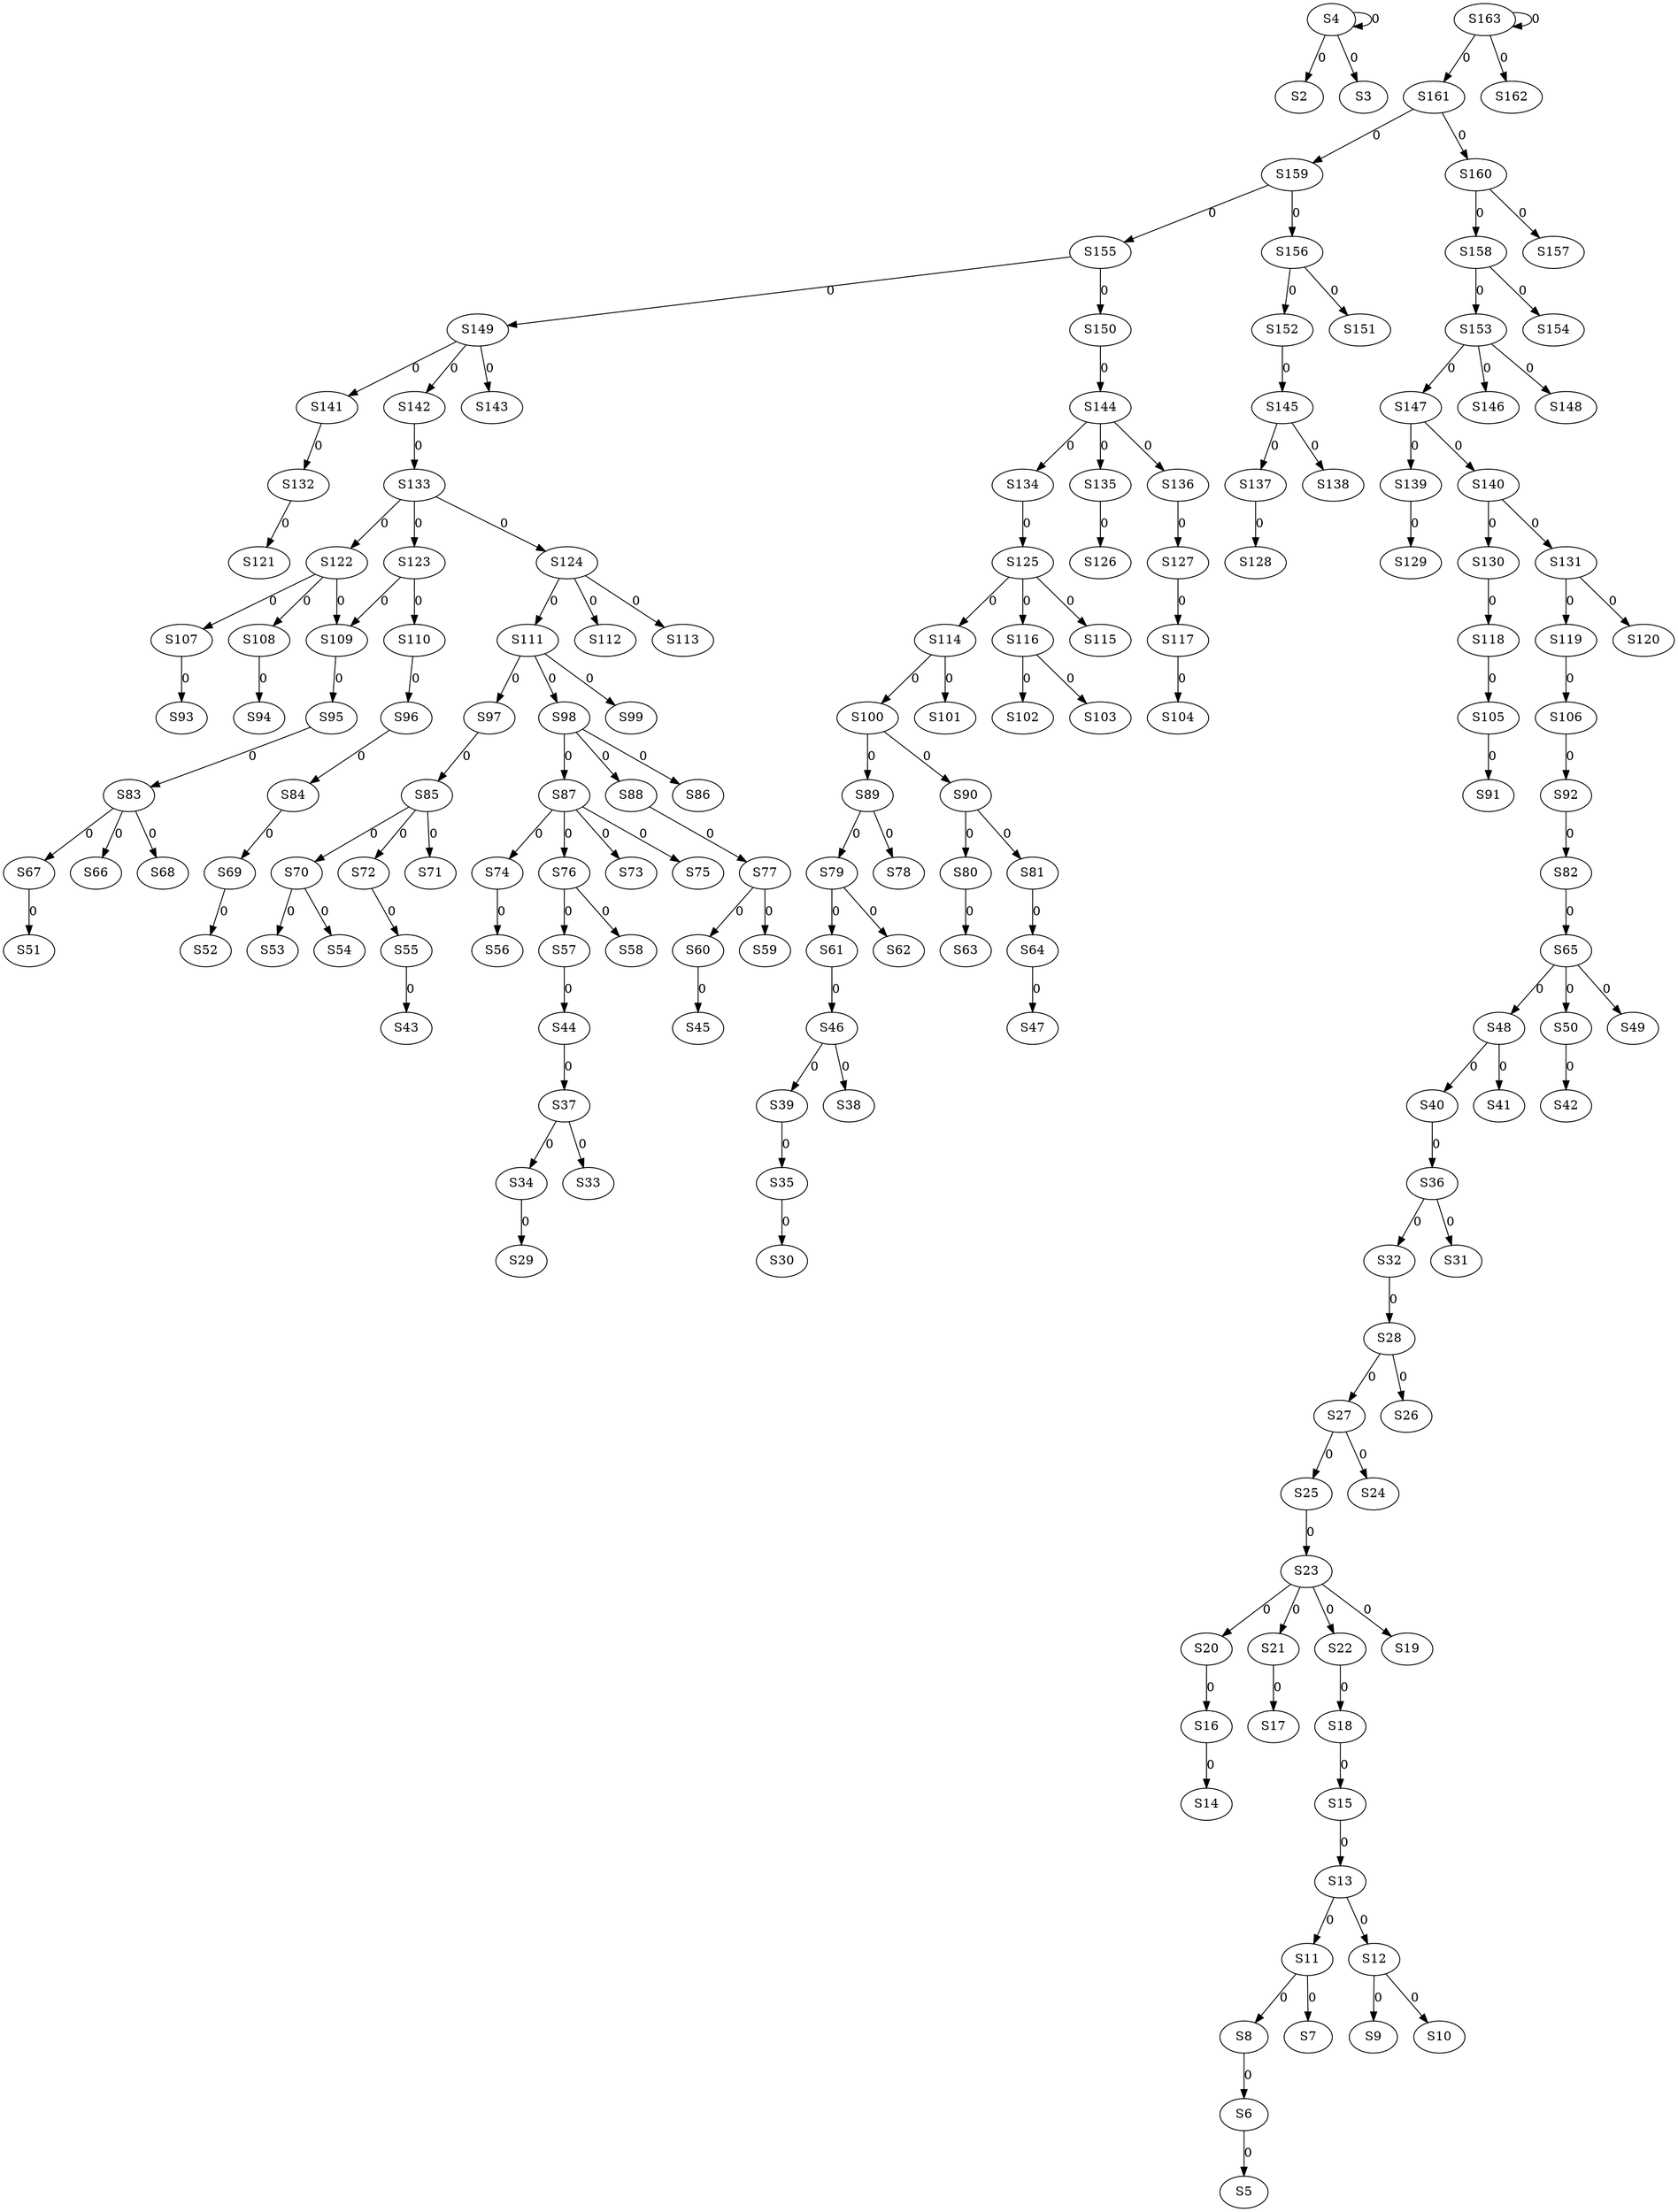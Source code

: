 strict digraph {
	S4 -> S2 [ label = 0 ];
	S4 -> S3 [ label = 0 ];
	S4 -> S4 [ label = 0 ];
	S6 -> S5 [ label = 0 ];
	S8 -> S6 [ label = 0 ];
	S11 -> S7 [ label = 0 ];
	S11 -> S8 [ label = 0 ];
	S12 -> S9 [ label = 0 ];
	S12 -> S10 [ label = 0 ];
	S13 -> S11 [ label = 0 ];
	S13 -> S12 [ label = 0 ];
	S15 -> S13 [ label = 0 ];
	S16 -> S14 [ label = 0 ];
	S18 -> S15 [ label = 0 ];
	S20 -> S16 [ label = 0 ];
	S21 -> S17 [ label = 0 ];
	S22 -> S18 [ label = 0 ];
	S23 -> S19 [ label = 0 ];
	S23 -> S20 [ label = 0 ];
	S23 -> S21 [ label = 0 ];
	S23 -> S22 [ label = 0 ];
	S25 -> S23 [ label = 0 ];
	S27 -> S24 [ label = 0 ];
	S27 -> S25 [ label = 0 ];
	S28 -> S26 [ label = 0 ];
	S28 -> S27 [ label = 0 ];
	S32 -> S28 [ label = 0 ];
	S34 -> S29 [ label = 0 ];
	S35 -> S30 [ label = 0 ];
	S36 -> S31 [ label = 0 ];
	S36 -> S32 [ label = 0 ];
	S37 -> S33 [ label = 0 ];
	S37 -> S34 [ label = 0 ];
	S39 -> S35 [ label = 0 ];
	S40 -> S36 [ label = 0 ];
	S44 -> S37 [ label = 0 ];
	S46 -> S38 [ label = 0 ];
	S46 -> S39 [ label = 0 ];
	S48 -> S40 [ label = 0 ];
	S48 -> S41 [ label = 0 ];
	S50 -> S42 [ label = 0 ];
	S55 -> S43 [ label = 0 ];
	S57 -> S44 [ label = 0 ];
	S60 -> S45 [ label = 0 ];
	S61 -> S46 [ label = 0 ];
	S64 -> S47 [ label = 0 ];
	S65 -> S48 [ label = 0 ];
	S65 -> S49 [ label = 0 ];
	S65 -> S50 [ label = 0 ];
	S67 -> S51 [ label = 0 ];
	S69 -> S52 [ label = 0 ];
	S70 -> S53 [ label = 0 ];
	S70 -> S54 [ label = 0 ];
	S72 -> S55 [ label = 0 ];
	S74 -> S56 [ label = 0 ];
	S76 -> S57 [ label = 0 ];
	S76 -> S58 [ label = 0 ];
	S77 -> S59 [ label = 0 ];
	S77 -> S60 [ label = 0 ];
	S79 -> S61 [ label = 0 ];
	S79 -> S62 [ label = 0 ];
	S80 -> S63 [ label = 0 ];
	S81 -> S64 [ label = 0 ];
	S82 -> S65 [ label = 0 ];
	S83 -> S66 [ label = 0 ];
	S83 -> S67 [ label = 0 ];
	S83 -> S68 [ label = 0 ];
	S84 -> S69 [ label = 0 ];
	S85 -> S70 [ label = 0 ];
	S85 -> S71 [ label = 0 ];
	S85 -> S72 [ label = 0 ];
	S87 -> S73 [ label = 0 ];
	S87 -> S74 [ label = 0 ];
	S87 -> S75 [ label = 0 ];
	S87 -> S76 [ label = 0 ];
	S88 -> S77 [ label = 0 ];
	S89 -> S78 [ label = 0 ];
	S89 -> S79 [ label = 0 ];
	S90 -> S80 [ label = 0 ];
	S90 -> S81 [ label = 0 ];
	S92 -> S82 [ label = 0 ];
	S95 -> S83 [ label = 0 ];
	S96 -> S84 [ label = 0 ];
	S97 -> S85 [ label = 0 ];
	S98 -> S86 [ label = 0 ];
	S98 -> S87 [ label = 0 ];
	S98 -> S88 [ label = 0 ];
	S100 -> S89 [ label = 0 ];
	S100 -> S90 [ label = 0 ];
	S105 -> S91 [ label = 0 ];
	S106 -> S92 [ label = 0 ];
	S107 -> S93 [ label = 0 ];
	S108 -> S94 [ label = 0 ];
	S109 -> S95 [ label = 0 ];
	S110 -> S96 [ label = 0 ];
	S111 -> S97 [ label = 0 ];
	S111 -> S98 [ label = 0 ];
	S111 -> S99 [ label = 0 ];
	S114 -> S100 [ label = 0 ];
	S114 -> S101 [ label = 0 ];
	S116 -> S102 [ label = 0 ];
	S116 -> S103 [ label = 0 ];
	S117 -> S104 [ label = 0 ];
	S118 -> S105 [ label = 0 ];
	S119 -> S106 [ label = 0 ];
	S122 -> S107 [ label = 0 ];
	S122 -> S108 [ label = 0 ];
	S123 -> S109 [ label = 0 ];
	S123 -> S110 [ label = 0 ];
	S124 -> S111 [ label = 0 ];
	S124 -> S112 [ label = 0 ];
	S124 -> S113 [ label = 0 ];
	S125 -> S114 [ label = 0 ];
	S125 -> S115 [ label = 0 ];
	S125 -> S116 [ label = 0 ];
	S127 -> S117 [ label = 0 ];
	S130 -> S118 [ label = 0 ];
	S131 -> S119 [ label = 0 ];
	S131 -> S120 [ label = 0 ];
	S132 -> S121 [ label = 0 ];
	S133 -> S122 [ label = 0 ];
	S133 -> S123 [ label = 0 ];
	S133 -> S124 [ label = 0 ];
	S134 -> S125 [ label = 0 ];
	S135 -> S126 [ label = 0 ];
	S136 -> S127 [ label = 0 ];
	S137 -> S128 [ label = 0 ];
	S139 -> S129 [ label = 0 ];
	S140 -> S130 [ label = 0 ];
	S140 -> S131 [ label = 0 ];
	S141 -> S132 [ label = 0 ];
	S142 -> S133 [ label = 0 ];
	S144 -> S134 [ label = 0 ];
	S144 -> S135 [ label = 0 ];
	S144 -> S136 [ label = 0 ];
	S145 -> S137 [ label = 0 ];
	S145 -> S138 [ label = 0 ];
	S147 -> S139 [ label = 0 ];
	S147 -> S140 [ label = 0 ];
	S149 -> S141 [ label = 0 ];
	S149 -> S142 [ label = 0 ];
	S149 -> S143 [ label = 0 ];
	S150 -> S144 [ label = 0 ];
	S152 -> S145 [ label = 0 ];
	S153 -> S146 [ label = 0 ];
	S153 -> S147 [ label = 0 ];
	S153 -> S148 [ label = 0 ];
	S155 -> S149 [ label = 0 ];
	S155 -> S150 [ label = 0 ];
	S156 -> S151 [ label = 0 ];
	S156 -> S152 [ label = 0 ];
	S158 -> S153 [ label = 0 ];
	S158 -> S154 [ label = 0 ];
	S159 -> S155 [ label = 0 ];
	S159 -> S156 [ label = 0 ];
	S160 -> S157 [ label = 0 ];
	S160 -> S158 [ label = 0 ];
	S161 -> S159 [ label = 0 ];
	S161 -> S160 [ label = 0 ];
	S163 -> S161 [ label = 0 ];
	S163 -> S162 [ label = 0 ];
	S163 -> S163 [ label = 0 ];
	S122 -> S109 [ label = 0 ];
}